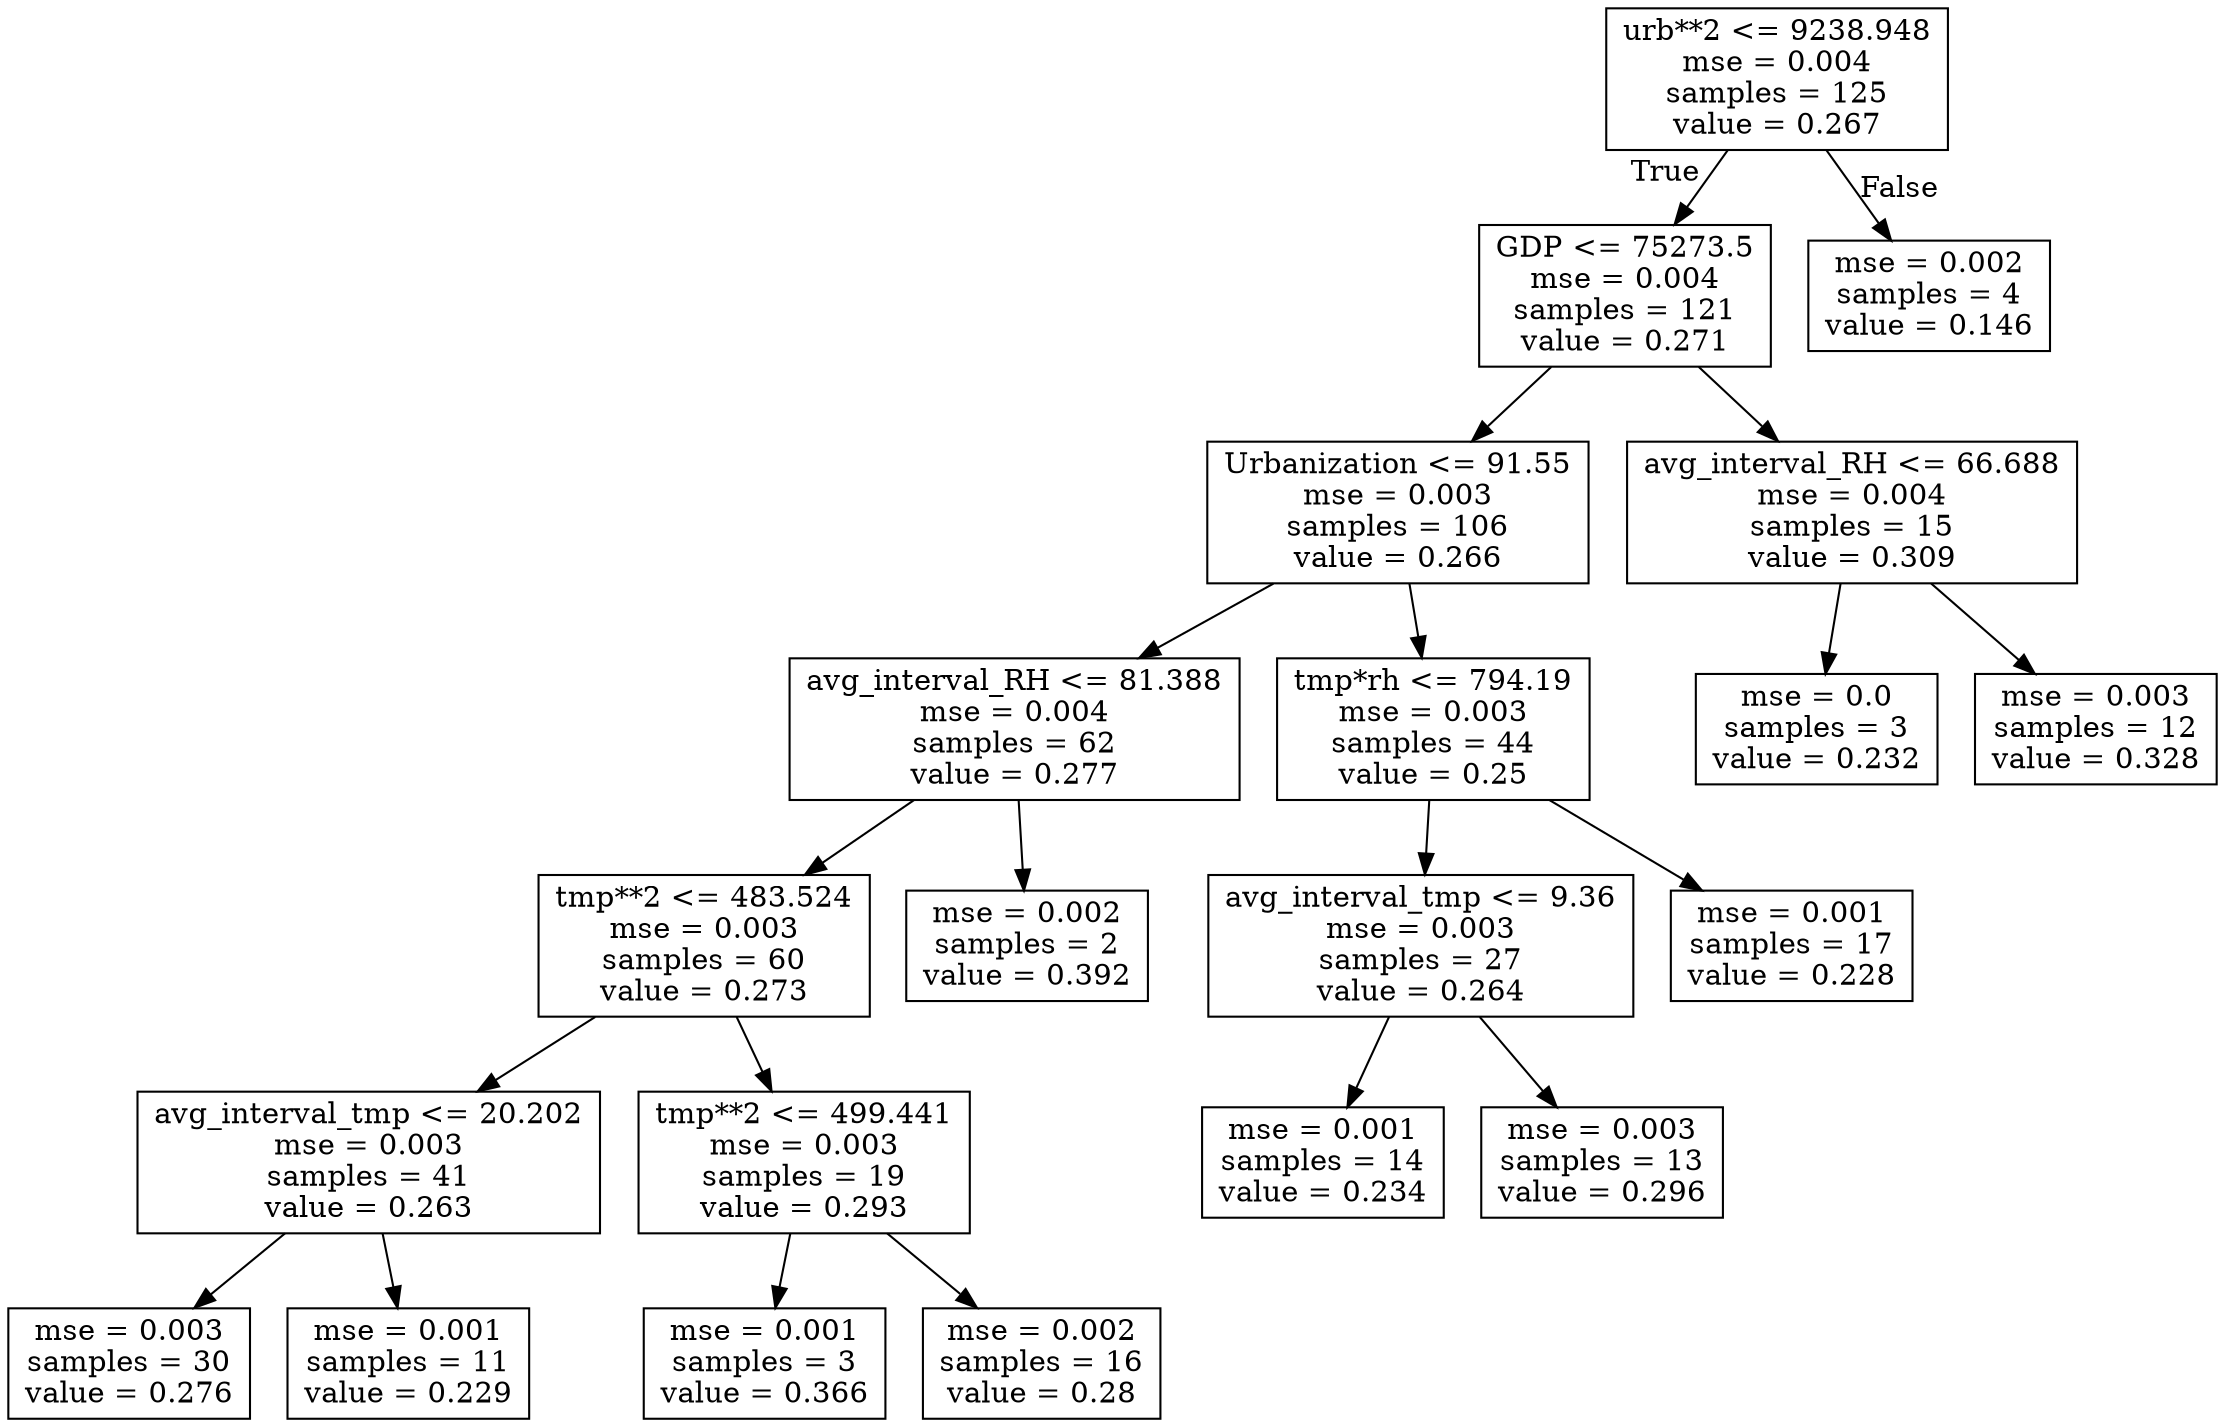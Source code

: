 digraph Tree {
node [shape=box] ;
0 [label="urb**2 <= 9238.948\nmse = 0.004\nsamples = 125\nvalue = 0.267"] ;
1 [label="GDP <= 75273.5\nmse = 0.004\nsamples = 121\nvalue = 0.271"] ;
0 -> 1 [labeldistance=2.5, labelangle=45, headlabel="True"] ;
2 [label="Urbanization <= 91.55\nmse = 0.003\nsamples = 106\nvalue = 0.266"] ;
1 -> 2 ;
3 [label="avg_interval_RH <= 81.388\nmse = 0.004\nsamples = 62\nvalue = 0.277"] ;
2 -> 3 ;
4 [label="tmp**2 <= 483.524\nmse = 0.003\nsamples = 60\nvalue = 0.273"] ;
3 -> 4 ;
5 [label="avg_interval_tmp <= 20.202\nmse = 0.003\nsamples = 41\nvalue = 0.263"] ;
4 -> 5 ;
6 [label="mse = 0.003\nsamples = 30\nvalue = 0.276"] ;
5 -> 6 ;
7 [label="mse = 0.001\nsamples = 11\nvalue = 0.229"] ;
5 -> 7 ;
8 [label="tmp**2 <= 499.441\nmse = 0.003\nsamples = 19\nvalue = 0.293"] ;
4 -> 8 ;
9 [label="mse = 0.001\nsamples = 3\nvalue = 0.366"] ;
8 -> 9 ;
10 [label="mse = 0.002\nsamples = 16\nvalue = 0.28"] ;
8 -> 10 ;
11 [label="mse = 0.002\nsamples = 2\nvalue = 0.392"] ;
3 -> 11 ;
12 [label="tmp*rh <= 794.19\nmse = 0.003\nsamples = 44\nvalue = 0.25"] ;
2 -> 12 ;
13 [label="avg_interval_tmp <= 9.36\nmse = 0.003\nsamples = 27\nvalue = 0.264"] ;
12 -> 13 ;
14 [label="mse = 0.001\nsamples = 14\nvalue = 0.234"] ;
13 -> 14 ;
15 [label="mse = 0.003\nsamples = 13\nvalue = 0.296"] ;
13 -> 15 ;
16 [label="mse = 0.001\nsamples = 17\nvalue = 0.228"] ;
12 -> 16 ;
17 [label="avg_interval_RH <= 66.688\nmse = 0.004\nsamples = 15\nvalue = 0.309"] ;
1 -> 17 ;
18 [label="mse = 0.0\nsamples = 3\nvalue = 0.232"] ;
17 -> 18 ;
19 [label="mse = 0.003\nsamples = 12\nvalue = 0.328"] ;
17 -> 19 ;
20 [label="mse = 0.002\nsamples = 4\nvalue = 0.146"] ;
0 -> 20 [labeldistance=2.5, labelangle=-45, headlabel="False"] ;
}